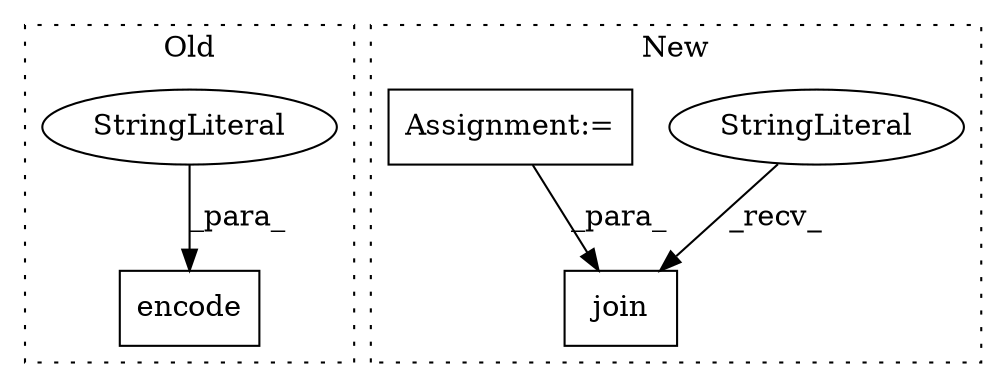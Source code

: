 digraph G {
subgraph cluster0 {
1 [label="encode" a="32" s="2971,3005" l="7,1" shape="box"];
4 [label="StringLiteral" a="45" s="2978" l="7" shape="ellipse"];
label = "Old";
style="dotted";
}
subgraph cluster1 {
2 [label="join" a="32" s="2793,2913" l="16,-5" shape="box"];
3 [label="StringLiteral" a="45" s="2789" l="3" shape="ellipse"];
5 [label="Assignment:=" a="7" s="2878" l="27" shape="box"];
label = "New";
style="dotted";
}
3 -> 2 [label="_recv_"];
4 -> 1 [label="_para_"];
5 -> 2 [label="_para_"];
}